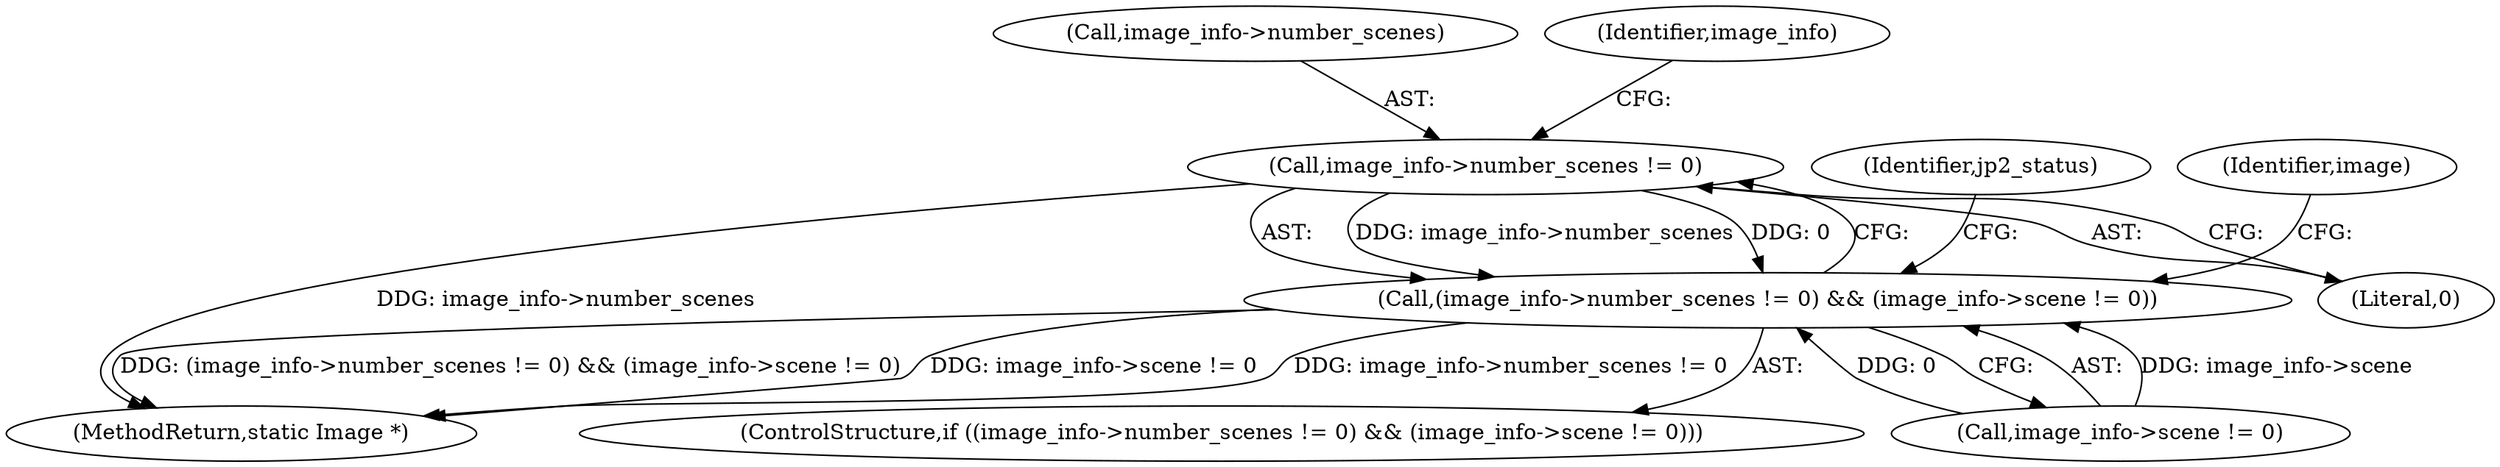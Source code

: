 digraph "0_ImageMagick_ac23b02ecb741e5de60f5235ea443790c88a0b80@pointer" {
"1000426" [label="(Call,image_info->number_scenes != 0)"];
"1000425" [label="(Call,(image_info->number_scenes != 0) && (image_info->scene != 0))"];
"1001016" [label="(MethodReturn,static Image *)"];
"1000425" [label="(Call,(image_info->number_scenes != 0) && (image_info->scene != 0))"];
"1000430" [label="(Literal,0)"];
"1000437" [label="(Identifier,jp2_status)"];
"1000424" [label="(ControlStructure,if ((image_info->number_scenes != 0) && (image_info->scene != 0)))"];
"1000426" [label="(Call,image_info->number_scenes != 0)"];
"1000453" [label="(Identifier,image)"];
"1000427" [label="(Call,image_info->number_scenes)"];
"1000433" [label="(Identifier,image_info)"];
"1000431" [label="(Call,image_info->scene != 0)"];
"1000426" -> "1000425"  [label="AST: "];
"1000426" -> "1000430"  [label="CFG: "];
"1000427" -> "1000426"  [label="AST: "];
"1000430" -> "1000426"  [label="AST: "];
"1000433" -> "1000426"  [label="CFG: "];
"1000425" -> "1000426"  [label="CFG: "];
"1000426" -> "1001016"  [label="DDG: image_info->number_scenes"];
"1000426" -> "1000425"  [label="DDG: image_info->number_scenes"];
"1000426" -> "1000425"  [label="DDG: 0"];
"1000425" -> "1000424"  [label="AST: "];
"1000425" -> "1000431"  [label="CFG: "];
"1000431" -> "1000425"  [label="AST: "];
"1000437" -> "1000425"  [label="CFG: "];
"1000453" -> "1000425"  [label="CFG: "];
"1000425" -> "1001016"  [label="DDG: image_info->number_scenes != 0"];
"1000425" -> "1001016"  [label="DDG: (image_info->number_scenes != 0) && (image_info->scene != 0)"];
"1000425" -> "1001016"  [label="DDG: image_info->scene != 0"];
"1000431" -> "1000425"  [label="DDG: image_info->scene"];
"1000431" -> "1000425"  [label="DDG: 0"];
}
